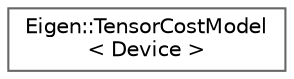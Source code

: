 digraph "类继承关系图"
{
 // LATEX_PDF_SIZE
  bgcolor="transparent";
  edge [fontname=Helvetica,fontsize=10,labelfontname=Helvetica,labelfontsize=10];
  node [fontname=Helvetica,fontsize=10,shape=box,height=0.2,width=0.4];
  rankdir="LR";
  Node0 [id="Node000000",label="Eigen::TensorCostModel\l\< Device \>",height=0.2,width=0.4,color="grey40", fillcolor="white", style="filled",URL="$class_eigen_1_1_tensor_cost_model.html",tooltip=" "];
}
